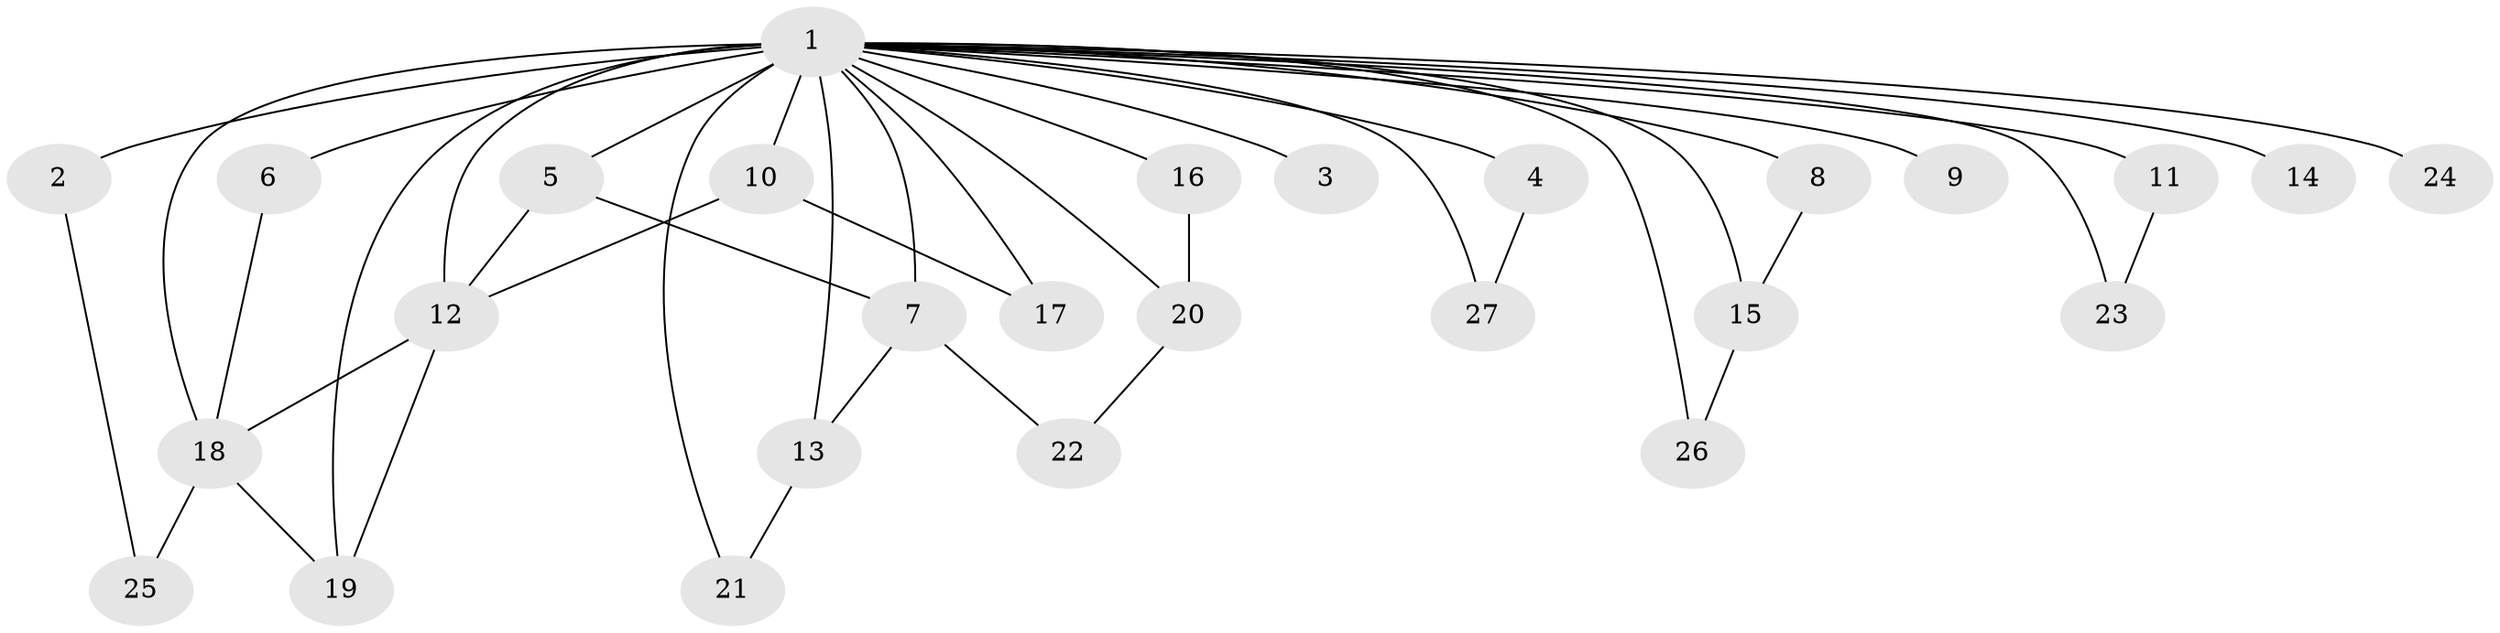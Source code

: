 // original degree distribution, {13: 0.07547169811320754, 16: 0.018867924528301886, 15: 0.018867924528301886, 25: 0.018867924528301886, 17: 0.018867924528301886, 19: 0.018867924528301886, 10: 0.018867924528301886, 3: 0.18867924528301888, 2: 0.5283018867924528, 4: 0.07547169811320754, 6: 0.018867924528301886}
// Generated by graph-tools (version 1.1) at 2025/49/03/04/25 22:49:50]
// undirected, 27 vertices, 43 edges
graph export_dot {
  node [color=gray90,style=filled];
  1;
  2;
  3;
  4;
  5;
  6;
  7;
  8;
  9;
  10;
  11;
  12;
  13;
  14;
  15;
  16;
  17;
  18;
  19;
  20;
  21;
  22;
  23;
  24;
  25;
  26;
  27;
  1 -- 2 [weight=2.0];
  1 -- 3 [weight=2.0];
  1 -- 4 [weight=3.0];
  1 -- 5 [weight=2.0];
  1 -- 6 [weight=7.0];
  1 -- 7 [weight=1.0];
  1 -- 8 [weight=2.0];
  1 -- 9 [weight=1.0];
  1 -- 10 [weight=2.0];
  1 -- 11 [weight=2.0];
  1 -- 12 [weight=13.0];
  1 -- 13 [weight=1.0];
  1 -- 14 [weight=2.0];
  1 -- 15 [weight=1.0];
  1 -- 16 [weight=8.0];
  1 -- 17 [weight=1.0];
  1 -- 18 [weight=2.0];
  1 -- 19 [weight=1.0];
  1 -- 20 [weight=1.0];
  1 -- 21 [weight=1.0];
  1 -- 23 [weight=1.0];
  1 -- 24 [weight=2.0];
  1 -- 26 [weight=1.0];
  1 -- 27 [weight=1.0];
  2 -- 25 [weight=1.0];
  4 -- 27 [weight=1.0];
  5 -- 7 [weight=1.0];
  5 -- 12 [weight=1.0];
  6 -- 18 [weight=1.0];
  7 -- 13 [weight=1.0];
  7 -- 22 [weight=1.0];
  8 -- 15 [weight=1.0];
  10 -- 12 [weight=1.0];
  10 -- 17 [weight=1.0];
  11 -- 23 [weight=1.0];
  12 -- 18 [weight=1.0];
  12 -- 19 [weight=1.0];
  13 -- 21 [weight=1.0];
  15 -- 26 [weight=1.0];
  16 -- 20 [weight=1.0];
  18 -- 19 [weight=1.0];
  18 -- 25 [weight=1.0];
  20 -- 22 [weight=1.0];
}
